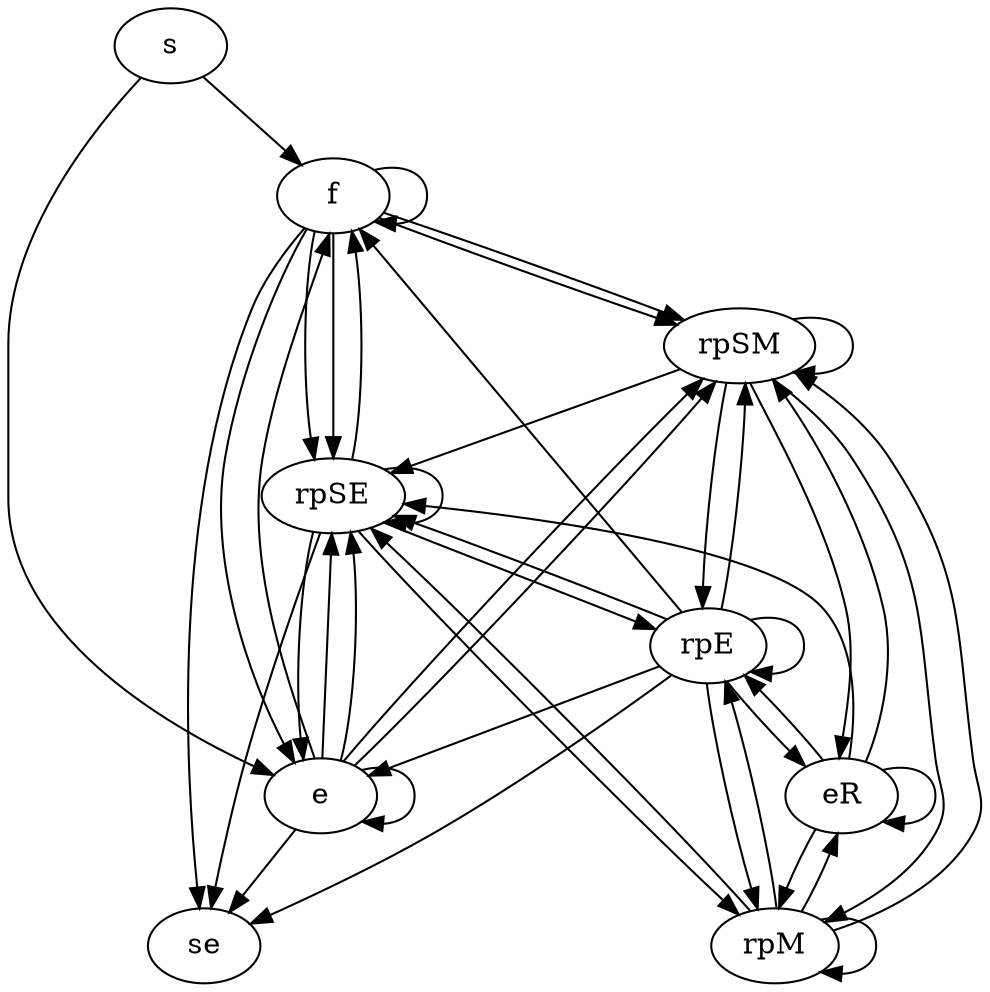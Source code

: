 digraph G {

            f -> rpSM;
            f -> rpSE;
            e -> rpSM;
            e -> rpSE;
            
            s -> f;
            s -> e;
        
            f -> f;
            f -> e;
            f -> rpSM;
            f -> rpSE;
            
            
            e -> e;
            e -> f;
            e -> rpSM;
            e -> rpSE;
        
            rpSE -> rpSE;
            rpSE -> f;
            rpSE -> e;
            rpSE -> rpE;
            rpSE -> rpM;    
        
            rpSM -> rpSM;
            rpSM -> rpM;
            rpSM -> rpE;
            rpSM -> eR;
            rpSM -> rpSE;
        
            rpM -> rpM;
            rpM -> eR;
            rpM -> rpE;
            rpM -> rpSM;
            rpM -> rpSE;
        
            eR -> eR;
            eR -> rpM;
            eR -> rpE;
            eR -> rpSM;
            eR -> rpSE;    
        
            rpE -> rpE;
            rpE -> e;
            rpE -> eR;
            rpE -> rpSM;
            rpE -> f;
            rpE -> rpSE;
            rpE -> rpM;
        
            rpE -> se;
            f -> se;
            e -> se;
            rpSE -> se;            
        }